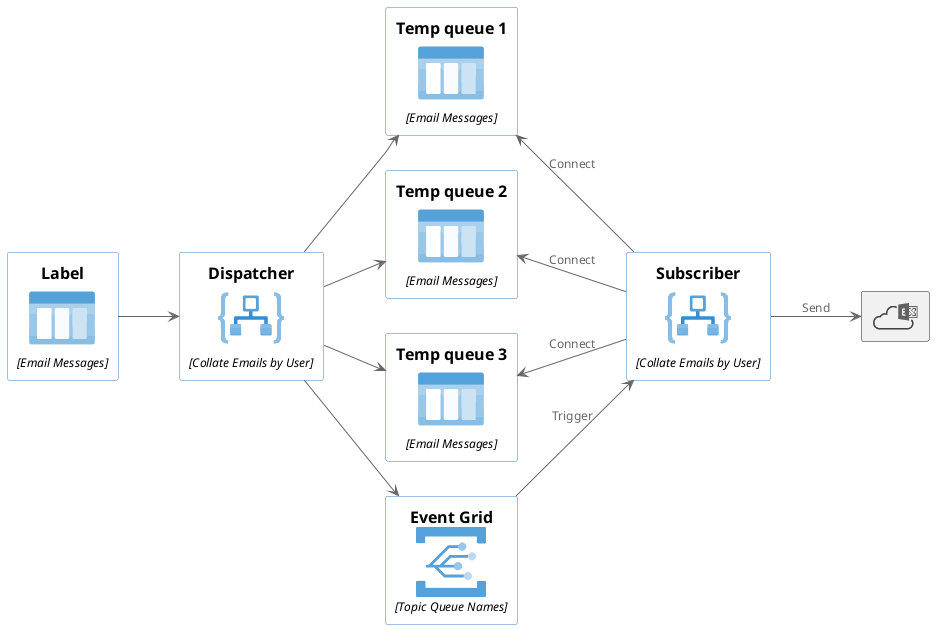 @startuml  Attemp4
!include <azure/AzureCommon.puml>
!include <azure/Integration/AzureEventGrid.puml>
!include <azure/Integration/AzureLogicApps.puml>
!include <azure/Storage/AzureQueueStorage.puml>
!include <tupadr3/common>
!include <office/Clouds/cloud_exchange_online.puml>

left to right direction

AzureQueueStorage(qs, "Label", "Email Messages")
AzureLogicApps(dispatch, "Dispatcher", "Collate Emails by User")
AzureQueueStorage(u1, "Temp queue 1", "Email Messages")
AzureQueueStorage(u2, "Temp queue 2", "Email Messages")
AzureQueueStorage(u3, "Temp queue 3", "Email Messages")
AzureEventGrid(eg, "Event Grid", "Topic Queue Names")
AzureLogicApps(Dequeue, "Subscriber", "Collate Emails by User")
OFF_CLOUD_EXCHANGE_ONLINE(exchg)


qs --> dispatch
dispatch --> u1
dispatch --> u2
dispatch --> u3
dispatch --> eg
eg --> Dequeue : Trigger
u1 <-- Dequeue : Connect
u2 <-- Dequeue : Connect
u3 <-- Dequeue : Connect
Dequeue --> exchg : Send

@enduml